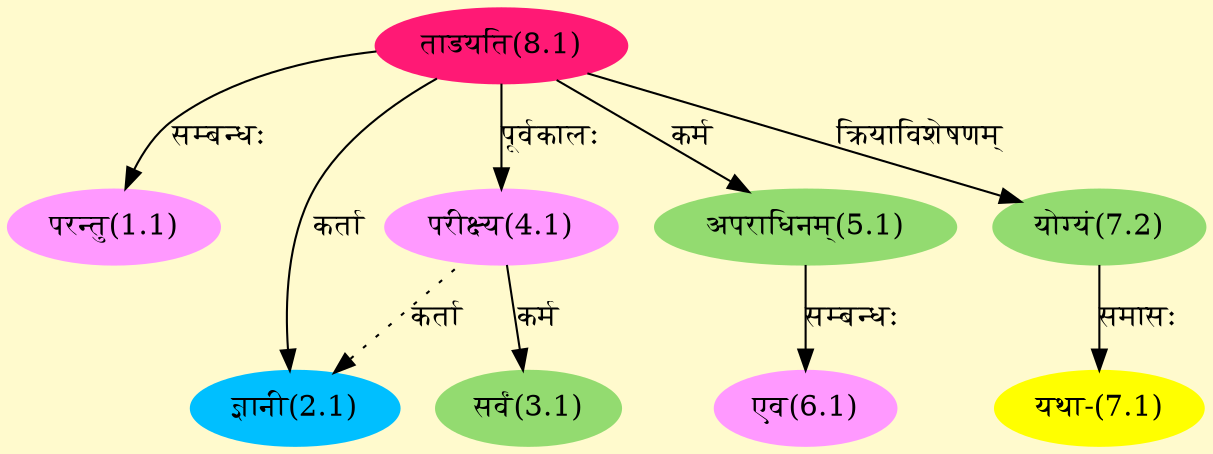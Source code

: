 digraph G{
rankdir=BT;
 compound=true;
 bgcolor="lemonchiffon1";
Node1_1 [style=filled, color="#FF99FF" label = "परन्तु(1.1)"]
Node8_1 [style=filled, color="#FF1975" label = "ताडयति(8.1)"]
Node2_1 [style=filled, color="#00BFFF" label = "ज्ञानी(2.1)"]
Node4_1 [style=filled, color="#FF99FF" label = "परीक्ष्य(4.1)"]
Node3_1 [style=filled, color="#93DB70" label = "सर्वं(3.1)"]
Node5_1 [style=filled, color="#93DB70" label = "अपराधिनम्(5.1)"]
Node6_1 [style=filled, color="#FF99FF" label = "एव(6.1)"]
Node7_1 [style=filled, color="#FFFF00" label = "यथा-(7.1)"]
Node7_2 [style=filled, color="#93DB70" label = "योग्यं(7.2)"]
/* Start of Relations section */

Node1_1 -> Node8_1 [  label="सम्बन्धः"  dir="back" ]
Node2_1 -> Node8_1 [  label="कर्ता"  dir="back" ]
Node2_1 -> Node4_1 [ style=dotted label="कर्ता"  dir="back" ]
Node3_1 -> Node4_1 [  label="कर्म"  dir="back" ]
Node4_1 -> Node8_1 [  label="पूर्वकालः"  dir="back" ]
Node5_1 -> Node8_1 [  label="कर्म"  dir="back" ]
Node6_1 -> Node5_1 [  label="सम्बन्धः"  dir="back" ]
Node7_1 -> Node7_2 [  label="समासः"  dir="back" ]
Node7_2 -> Node8_1 [  label="क्रियाविशेषणम्"  dir="back" ]
}
